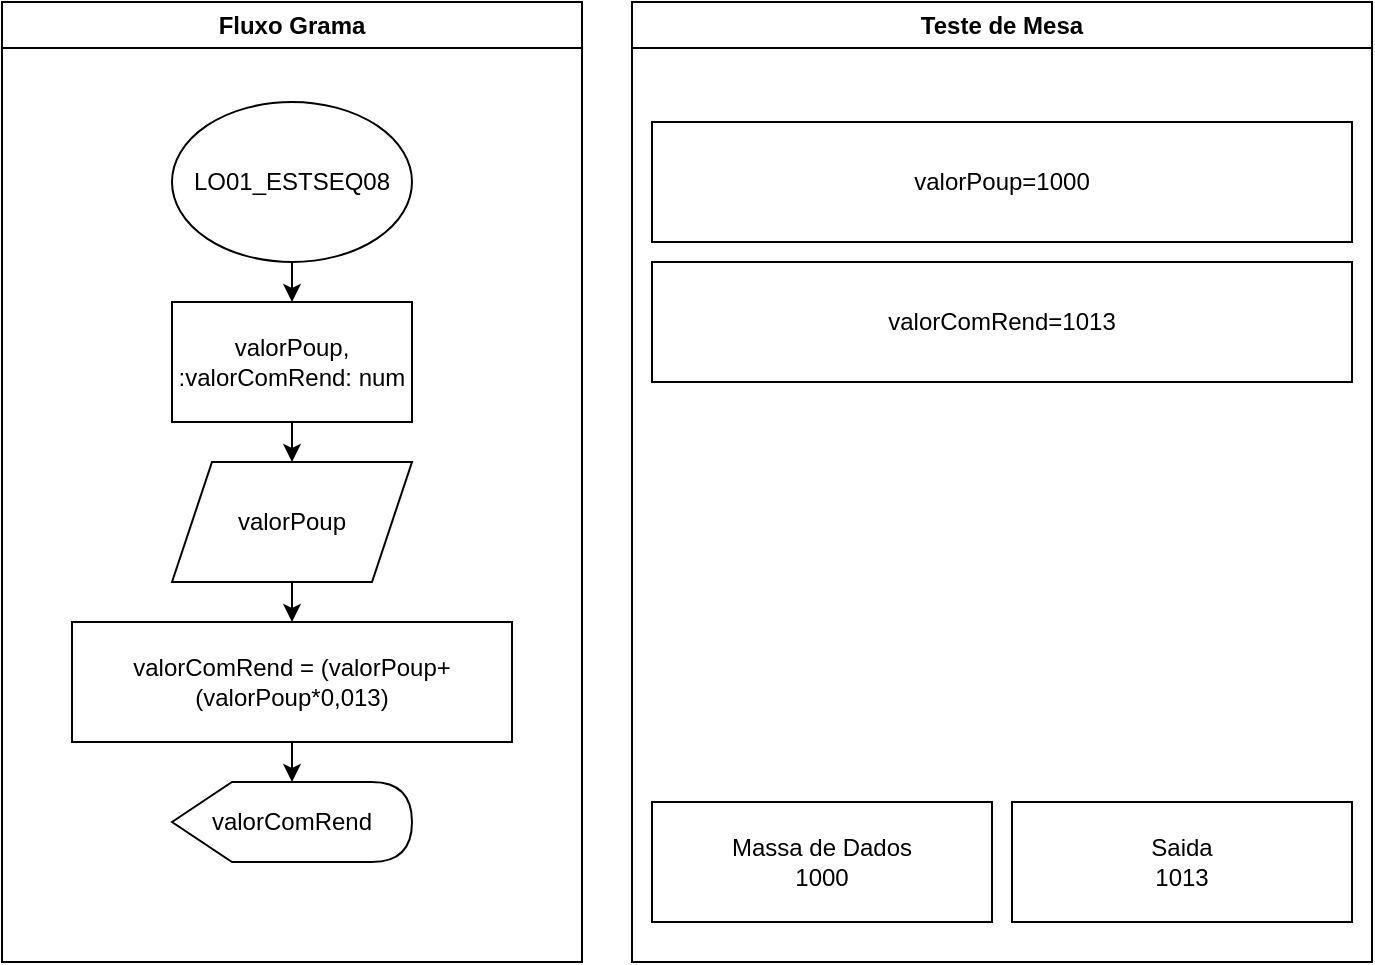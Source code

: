 <mxfile>
    <diagram id="73CEmmgFot3V72w3c3n7" name="Page-1">
        <mxGraphModel dx="1720" dy="682" grid="1" gridSize="10" guides="1" tooltips="1" connect="1" arrows="1" fold="1" page="1" pageScale="1" pageWidth="850" pageHeight="1100" math="0" shadow="0">
            <root>
                <mxCell id="0"/>
                <mxCell id="1" parent="0"/>
                <mxCell id="16" value="Teste de Mesa" style="swimlane;whiteSpace=wrap;html=1;" parent="1" vertex="1">
                    <mxGeometry x="420" y="40" width="370" height="480" as="geometry"/>
                </mxCell>
                <mxCell id="13" value="Massa de Dados&lt;br&gt;1000" style="rounded=0;whiteSpace=wrap;html=1;" parent="16" vertex="1">
                    <mxGeometry x="10" y="400" width="170" height="60" as="geometry"/>
                </mxCell>
                <mxCell id="14" value="Saida&lt;br&gt;1013" style="rounded=0;whiteSpace=wrap;html=1;" parent="16" vertex="1">
                    <mxGeometry x="190" y="400" width="170" height="60" as="geometry"/>
                </mxCell>
                <mxCell id="4" value="" style="edgeStyle=none;html=1;" parent="1" source="2" target="3" edge="1">
                    <mxGeometry relative="1" as="geometry"/>
                </mxCell>
                <mxCell id="2" value="LO01_ESTSEQ08" style="ellipse;whiteSpace=wrap;html=1;" parent="1" vertex="1">
                    <mxGeometry x="190" y="90" width="120" height="80" as="geometry"/>
                </mxCell>
                <mxCell id="6" value="" style="edgeStyle=none;html=1;" parent="1" source="3" target="5" edge="1">
                    <mxGeometry relative="1" as="geometry"/>
                </mxCell>
                <mxCell id="3" value="valorPoup, :valorComRend: num" style="rounded=0;whiteSpace=wrap;html=1;" parent="1" vertex="1">
                    <mxGeometry x="190" y="190" width="120" height="60" as="geometry"/>
                </mxCell>
                <mxCell id="8" value="" style="edgeStyle=none;html=1;" parent="1" source="5" target="7" edge="1">
                    <mxGeometry relative="1" as="geometry"/>
                </mxCell>
                <mxCell id="5" value="valorPoup" style="shape=parallelogram;perimeter=parallelogramPerimeter;whiteSpace=wrap;html=1;fixedSize=1;" parent="1" vertex="1">
                    <mxGeometry x="190" y="270" width="120" height="60" as="geometry"/>
                </mxCell>
                <mxCell id="10" value="" style="edgeStyle=none;html=1;" parent="1" source="7" target="9" edge="1">
                    <mxGeometry relative="1" as="geometry"/>
                </mxCell>
                <mxCell id="7" value="valorComRend = (valorPoup+(valorPoup*0,013)" style="rounded=0;whiteSpace=wrap;html=1;" parent="1" vertex="1">
                    <mxGeometry x="140" y="350" width="220" height="60" as="geometry"/>
                </mxCell>
                <mxCell id="9" value="valorComRend" style="shape=display;whiteSpace=wrap;html=1;" parent="1" vertex="1">
                    <mxGeometry x="190" y="430" width="120" height="40" as="geometry"/>
                </mxCell>
                <mxCell id="11" value="valorPoup=1000" style="rounded=0;whiteSpace=wrap;html=1;" parent="1" vertex="1">
                    <mxGeometry x="430" y="100" width="350" height="60" as="geometry"/>
                </mxCell>
                <mxCell id="12" value="valorComRend=1013" style="rounded=0;whiteSpace=wrap;html=1;" parent="1" vertex="1">
                    <mxGeometry x="430" y="170" width="350" height="60" as="geometry"/>
                </mxCell>
                <mxCell id="17" value="Fluxo Grama" style="swimlane;whiteSpace=wrap;html=1;" parent="1" vertex="1">
                    <mxGeometry x="105" y="40" width="290" height="480" as="geometry"/>
                </mxCell>
            </root>
        </mxGraphModel>
    </diagram>
</mxfile>